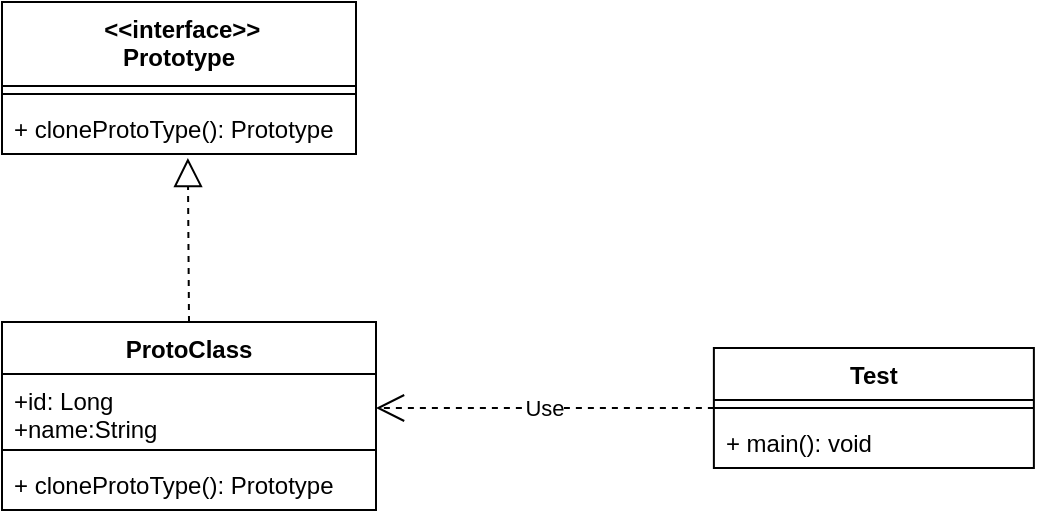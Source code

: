 <mxfile version="18.0.6" type="device"><diagram id="Xnz83EDELfWsU1Nb6lZv" name="第 1 页"><mxGraphModel dx="702" dy="857" grid="1" gridSize="10" guides="1" tooltips="1" connect="1" arrows="1" fold="1" page="1" pageScale="1" pageWidth="827" pageHeight="1169" math="0" shadow="0"><root><mxCell id="0"/><mxCell id="1" parent="0"/><mxCell id="6elWQ2ngBcy2a6ZJu9Do-1" value=" &lt;&lt;interface&gt;&gt;&#10;Prototype" style="swimlane;fontStyle=1;align=center;verticalAlign=top;childLayout=stackLayout;horizontal=1;startSize=42;horizontalStack=0;resizeParent=1;resizeParentMax=0;resizeLast=0;collapsible=1;marginBottom=0;" vertex="1" parent="1"><mxGeometry x="123" y="230" width="177" height="76" as="geometry"/></mxCell><mxCell id="6elWQ2ngBcy2a6ZJu9Do-2" value="" style="line;strokeWidth=1;fillColor=none;align=left;verticalAlign=middle;spacingTop=-1;spacingLeft=3;spacingRight=3;rotatable=0;labelPosition=right;points=[];portConstraint=eastwest;" vertex="1" parent="6elWQ2ngBcy2a6ZJu9Do-1"><mxGeometry y="42" width="177" height="8" as="geometry"/></mxCell><mxCell id="6elWQ2ngBcy2a6ZJu9Do-3" value="+ cloneProtoType(): Prototype" style="text;strokeColor=none;fillColor=none;align=left;verticalAlign=top;spacingLeft=4;spacingRight=4;overflow=hidden;rotatable=0;points=[[0,0.5],[1,0.5]];portConstraint=eastwest;" vertex="1" parent="6elWQ2ngBcy2a6ZJu9Do-1"><mxGeometry y="50" width="177" height="26" as="geometry"/></mxCell><mxCell id="6elWQ2ngBcy2a6ZJu9Do-4" value="ProtoClass" style="swimlane;fontStyle=1;align=center;verticalAlign=top;childLayout=stackLayout;horizontal=1;startSize=26;horizontalStack=0;resizeParent=1;resizeParentMax=0;resizeLast=0;collapsible=1;marginBottom=0;" vertex="1" parent="1"><mxGeometry x="123" y="390" width="187" height="94" as="geometry"/></mxCell><mxCell id="6elWQ2ngBcy2a6ZJu9Do-5" value="+id: Long&#10;+name:String" style="text;strokeColor=none;fillColor=none;align=left;verticalAlign=top;spacingLeft=4;spacingRight=4;overflow=hidden;rotatable=0;points=[[0,0.5],[1,0.5]];portConstraint=eastwest;" vertex="1" parent="6elWQ2ngBcy2a6ZJu9Do-4"><mxGeometry y="26" width="187" height="34" as="geometry"/></mxCell><mxCell id="6elWQ2ngBcy2a6ZJu9Do-6" value="" style="line;strokeWidth=1;fillColor=none;align=left;verticalAlign=middle;spacingTop=-1;spacingLeft=3;spacingRight=3;rotatable=0;labelPosition=right;points=[];portConstraint=eastwest;" vertex="1" parent="6elWQ2ngBcy2a6ZJu9Do-4"><mxGeometry y="60" width="187" height="8" as="geometry"/></mxCell><mxCell id="6elWQ2ngBcy2a6ZJu9Do-7" value="+ cloneProtoType(): Prototype" style="text;strokeColor=none;fillColor=none;align=left;verticalAlign=top;spacingLeft=4;spacingRight=4;overflow=hidden;rotatable=0;points=[[0,0.5],[1,0.5]];portConstraint=eastwest;" vertex="1" parent="6elWQ2ngBcy2a6ZJu9Do-4"><mxGeometry y="68" width="187" height="26" as="geometry"/></mxCell><mxCell id="6elWQ2ngBcy2a6ZJu9Do-8" value="" style="endArrow=block;dashed=1;endFill=0;endSize=12;html=1;exitX=0.5;exitY=0;exitDx=0;exitDy=0;entryX=0.525;entryY=1.077;entryDx=0;entryDy=0;entryPerimeter=0;" edge="1" parent="1" source="6elWQ2ngBcy2a6ZJu9Do-4" target="6elWQ2ngBcy2a6ZJu9Do-3"><mxGeometry width="160" relative="1" as="geometry"><mxPoint x="93" y="380" as="sourcePoint"/><mxPoint x="220" y="330" as="targetPoint"/></mxGeometry></mxCell><mxCell id="6elWQ2ngBcy2a6ZJu9Do-9" value="Test" style="swimlane;fontStyle=1;align=center;verticalAlign=top;childLayout=stackLayout;horizontal=1;startSize=26;horizontalStack=0;resizeParent=1;resizeParentMax=0;resizeLast=0;collapsible=1;marginBottom=0;" vertex="1" parent="1"><mxGeometry x="478.94" y="403" width="160" height="60" as="geometry"/></mxCell><mxCell id="6elWQ2ngBcy2a6ZJu9Do-10" value="" style="line;strokeWidth=1;fillColor=none;align=left;verticalAlign=middle;spacingTop=-1;spacingLeft=3;spacingRight=3;rotatable=0;labelPosition=right;points=[];portConstraint=eastwest;" vertex="1" parent="6elWQ2ngBcy2a6ZJu9Do-9"><mxGeometry y="26" width="160" height="8" as="geometry"/></mxCell><mxCell id="6elWQ2ngBcy2a6ZJu9Do-11" value="+ main(): void" style="text;strokeColor=none;fillColor=none;align=left;verticalAlign=top;spacingLeft=4;spacingRight=4;overflow=hidden;rotatable=0;points=[[0,0.5],[1,0.5]];portConstraint=eastwest;" vertex="1" parent="6elWQ2ngBcy2a6ZJu9Do-9"><mxGeometry y="34" width="160" height="26" as="geometry"/></mxCell><mxCell id="6elWQ2ngBcy2a6ZJu9Do-12" value="Use" style="endArrow=open;endSize=12;dashed=1;html=1;entryX=1;entryY=0.5;entryDx=0;entryDy=0;exitX=0;exitY=0.5;exitDx=0;exitDy=0;" edge="1" parent="1" source="6elWQ2ngBcy2a6ZJu9Do-9" target="6elWQ2ngBcy2a6ZJu9Do-5"><mxGeometry width="160" relative="1" as="geometry"><mxPoint x="547.94" y="618" as="sourcePoint"/><mxPoint x="340" y="407" as="targetPoint"/></mxGeometry></mxCell></root></mxGraphModel></diagram></mxfile>